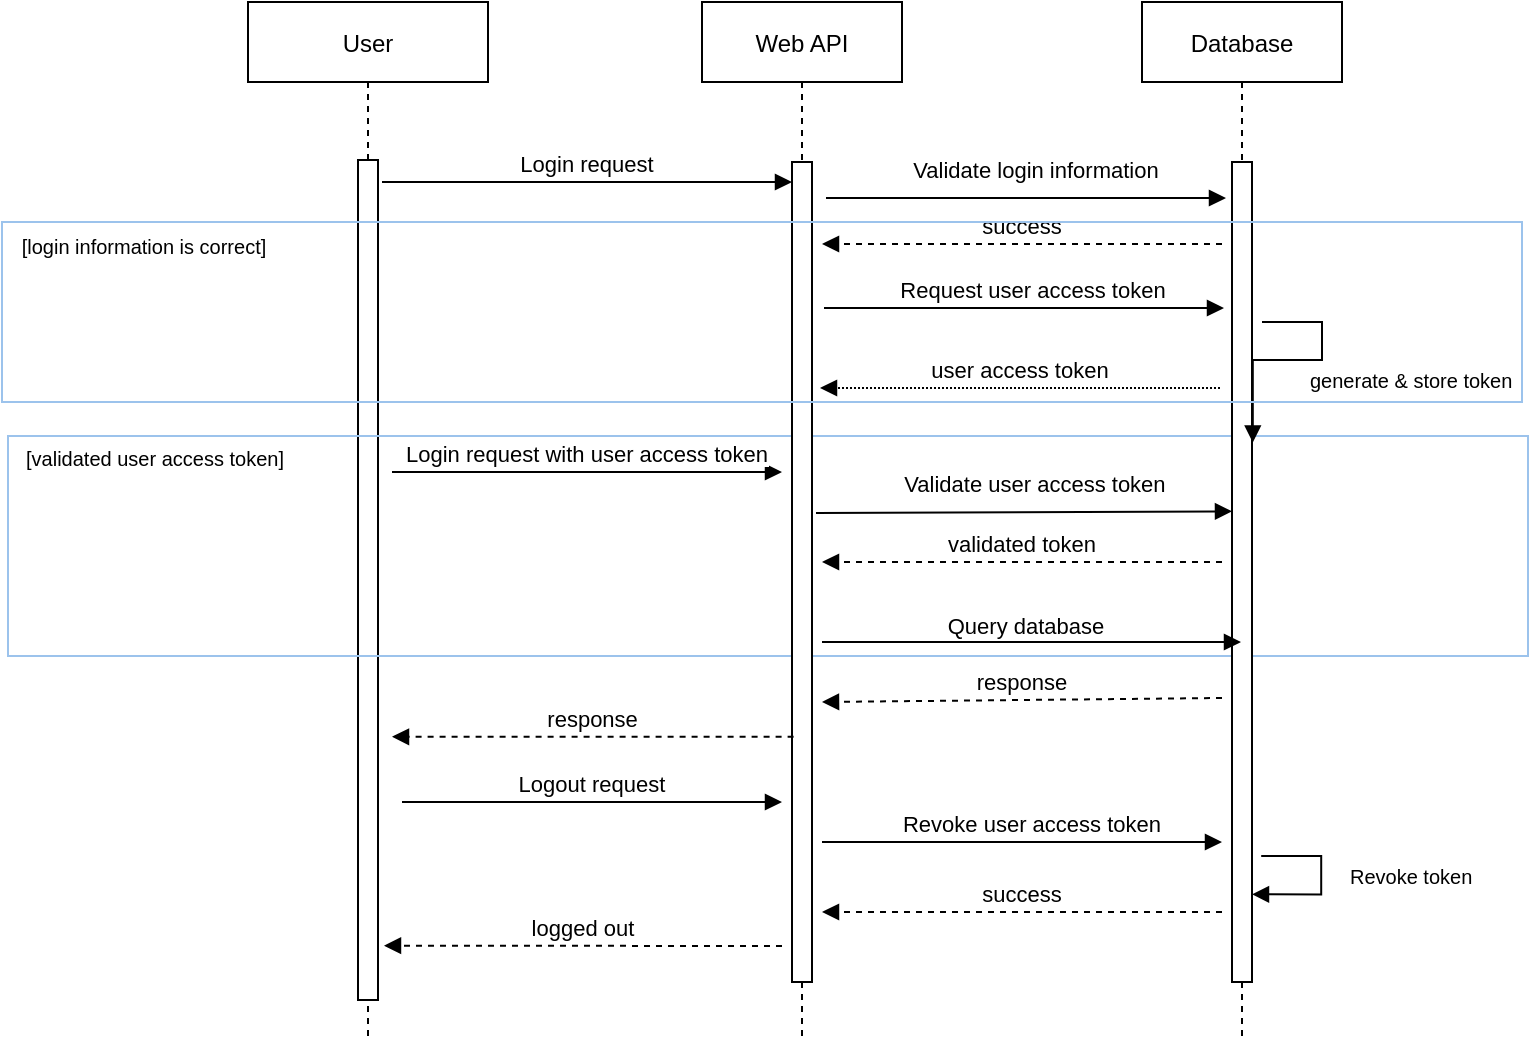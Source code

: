 <mxfile version="20.7.4" type="device"><diagram id="kgpKYQtTHZ0yAKxKKP6v" name="Page-1"><mxGraphModel dx="1355" dy="638" grid="1" gridSize="10" guides="1" tooltips="1" connect="1" arrows="1" fold="1" page="0" pageScale="1" pageWidth="850" pageHeight="1100" math="0" shadow="0"><root><mxCell id="0"/><mxCell id="1" parent="0"/><mxCell id="3nuBFxr9cyL0pnOWT2aG-1" value="User" style="shape=umlLifeline;perimeter=lifelinePerimeter;container=1;collapsible=0;recursiveResize=0;rounded=0;shadow=0;strokeWidth=1;" parent="1" vertex="1"><mxGeometry x="73" y="80" width="120" height="520" as="geometry"/></mxCell><mxCell id="3nuBFxr9cyL0pnOWT2aG-2" value="" style="points=[];perimeter=orthogonalPerimeter;rounded=0;shadow=0;strokeWidth=1;" parent="3nuBFxr9cyL0pnOWT2aG-1" vertex="1"><mxGeometry x="55" y="79" width="10" height="420" as="geometry"/></mxCell><mxCell id="4dWtBFIJ0YvtJSpq7eRu-30" value="" style="rounded=0;whiteSpace=wrap;html=1;fillColor=none;align=left;strokeColor=#9cc3ec;" vertex="1" parent="3nuBFxr9cyL0pnOWT2aG-1"><mxGeometry x="-120" y="217" width="760" height="110" as="geometry"/></mxCell><mxCell id="4dWtBFIJ0YvtJSpq7eRu-31" value="&lt;span style=&quot;text-align: left;&quot;&gt;&lt;font style=&quot;font-size: 10px;&quot;&gt;[validated user access token]&lt;/font&gt;&lt;/span&gt;" style="text;html=1;strokeColor=none;fillColor=none;align=center;verticalAlign=middle;whiteSpace=wrap;rounded=0;" vertex="1" parent="3nuBFxr9cyL0pnOWT2aG-1"><mxGeometry x="-113" y="213" width="133" height="30" as="geometry"/></mxCell><mxCell id="3nuBFxr9cyL0pnOWT2aG-8" value="" style="verticalAlign=bottom;endArrow=block;shadow=0;strokeWidth=1;" parent="3nuBFxr9cyL0pnOWT2aG-1" source="3nuBFxr9cyL0pnOWT2aG-2" target="3nuBFxr9cyL0pnOWT2aG-1" edge="1"><mxGeometry relative="1" as="geometry"><mxPoint x="265" y="130" as="sourcePoint"/><mxPoint as="offset"/></mxGeometry></mxCell><mxCell id="3nuBFxr9cyL0pnOWT2aG-5" value="Web API" style="shape=umlLifeline;perimeter=lifelinePerimeter;container=1;collapsible=0;recursiveResize=0;rounded=0;shadow=0;strokeWidth=1;" parent="1" vertex="1"><mxGeometry x="300" y="80" width="100" height="520" as="geometry"/></mxCell><mxCell id="3nuBFxr9cyL0pnOWT2aG-6" value="" style="points=[];perimeter=orthogonalPerimeter;rounded=0;shadow=0;strokeWidth=1;" parent="3nuBFxr9cyL0pnOWT2aG-5" vertex="1"><mxGeometry x="45" y="80" width="10" height="410" as="geometry"/></mxCell><mxCell id="4dWtBFIJ0YvtJSpq7eRu-16" value="Login request with user access token" style="verticalAlign=bottom;endArrow=block;shadow=0;strokeWidth=1;" edge="1" parent="3nuBFxr9cyL0pnOWT2aG-5"><mxGeometry relative="1" as="geometry"><mxPoint x="-155" y="235.0" as="sourcePoint"/><mxPoint x="40" y="235" as="targetPoint"/><mxPoint as="offset"/></mxGeometry></mxCell><mxCell id="4dWtBFIJ0YvtJSpq7eRu-1" value="Database" style="shape=umlLifeline;perimeter=lifelinePerimeter;container=1;collapsible=0;recursiveResize=0;rounded=0;shadow=0;strokeWidth=1;" vertex="1" parent="1"><mxGeometry x="520" y="80" width="100" height="520" as="geometry"/></mxCell><mxCell id="4dWtBFIJ0YvtJSpq7eRu-2" value="" style="points=[];perimeter=orthogonalPerimeter;rounded=0;shadow=0;strokeWidth=1;" vertex="1" parent="4dWtBFIJ0YvtJSpq7eRu-1"><mxGeometry x="45" y="80" width="10" height="410" as="geometry"/></mxCell><mxCell id="4dWtBFIJ0YvtJSpq7eRu-26" value="Revoke token" style="edgeStyle=orthogonalEdgeStyle;html=1;align=left;spacingLeft=2;endArrow=block;rounded=0;entryX=1.04;entryY=0.342;fontSize=10;entryDx=0;entryDy=0;entryPerimeter=0;" edge="1" parent="4dWtBFIJ0YvtJSpq7eRu-1"><mxGeometry x="-0.054" y="10" relative="1" as="geometry"><mxPoint x="59.6" y="427" as="sourcePoint"/><Array as="points"><mxPoint x="89.6" y="427"/><mxPoint x="89.6" y="446"/></Array><mxPoint x="55.0" y="446.18" as="targetPoint"/><mxPoint as="offset"/></mxGeometry></mxCell><mxCell id="4dWtBFIJ0YvtJSpq7eRu-3" value="Validate login information" style="verticalAlign=bottom;endArrow=block;shadow=0;strokeWidth=1;" edge="1" parent="1"><mxGeometry x="0.051" y="5" relative="1" as="geometry"><mxPoint x="362" y="178" as="sourcePoint"/><mxPoint x="562" y="178" as="targetPoint"/><mxPoint as="offset"/></mxGeometry></mxCell><mxCell id="4dWtBFIJ0YvtJSpq7eRu-5" value="success" style="verticalAlign=bottom;endArrow=block;shadow=0;strokeWidth=1;dashed=1;" edge="1" parent="1"><mxGeometry relative="1" as="geometry"><mxPoint x="560" y="201" as="sourcePoint"/><mxPoint x="360" y="201" as="targetPoint"/></mxGeometry></mxCell><mxCell id="4dWtBFIJ0YvtJSpq7eRu-9" value="&lt;span style=&quot;text-align: left;&quot;&gt;&lt;font style=&quot;font-size: 10px;&quot;&gt;[login information is correct]&lt;/font&gt;&lt;/span&gt;" style="text;html=1;strokeColor=none;fillColor=none;align=center;verticalAlign=middle;whiteSpace=wrap;rounded=0;" vertex="1" parent="1"><mxGeometry x="-44" y="187" width="130" height="30" as="geometry"/></mxCell><mxCell id="4dWtBFIJ0YvtJSpq7eRu-10" value="Request user access token" style="verticalAlign=bottom;endArrow=block;shadow=0;strokeWidth=1;" edge="1" parent="1"><mxGeometry x="0.047" relative="1" as="geometry"><mxPoint x="361" y="233" as="sourcePoint"/><mxPoint x="561" y="233" as="targetPoint"/><mxPoint as="offset"/></mxGeometry></mxCell><mxCell id="4dWtBFIJ0YvtJSpq7eRu-12" value="user access token" style="verticalAlign=bottom;endArrow=block;shadow=0;strokeWidth=1;dashed=1;dashPattern=1 1;" edge="1" parent="1"><mxGeometry relative="1" as="geometry"><mxPoint x="559" y="273" as="sourcePoint"/><mxPoint x="359" y="273" as="targetPoint"/></mxGeometry></mxCell><mxCell id="4dWtBFIJ0YvtJSpq7eRu-15" value="generate &amp;amp; store token&amp;nbsp;" style="edgeStyle=orthogonalEdgeStyle;html=1;align=left;spacingLeft=2;endArrow=block;rounded=0;entryX=1.04;entryY=0.342;fontSize=10;entryDx=0;entryDy=0;entryPerimeter=0;" edge="1" parent="1" target="4dWtBFIJ0YvtJSpq7eRu-2"><mxGeometry x="-0.054" y="10" relative="1" as="geometry"><mxPoint x="580" y="240" as="sourcePoint"/><Array as="points"><mxPoint x="610" y="240"/><mxPoint x="610" y="259"/></Array><mxPoint x="585" y="260" as="targetPoint"/><mxPoint as="offset"/></mxGeometry></mxCell><mxCell id="4dWtBFIJ0YvtJSpq7eRu-17" value="Validate user access token" style="verticalAlign=bottom;endArrow=block;shadow=0;strokeWidth=1;exitX=1.2;exitY=0.657;exitDx=0;exitDy=0;exitPerimeter=0;entryX=0;entryY=0.654;entryDx=0;entryDy=0;entryPerimeter=0;" edge="1" parent="1"><mxGeometry x="0.051" y="5" relative="1" as="geometry"><mxPoint x="357" y="335.53" as="sourcePoint"/><mxPoint x="565" y="334.66" as="targetPoint"/><mxPoint as="offset"/></mxGeometry></mxCell><mxCell id="4dWtBFIJ0YvtJSpq7eRu-18" value="validated token" style="verticalAlign=bottom;endArrow=block;shadow=0;strokeWidth=1;dashed=1;" edge="1" parent="1"><mxGeometry relative="1" as="geometry"><mxPoint x="560" y="360" as="sourcePoint"/><mxPoint x="360" y="360" as="targetPoint"/></mxGeometry></mxCell><mxCell id="4dWtBFIJ0YvtJSpq7eRu-20" value="Query database" style="verticalAlign=bottom;endArrow=block;shadow=0;strokeWidth=1;" edge="1" parent="1" target="4dWtBFIJ0YvtJSpq7eRu-1"><mxGeometry x="-0.027" y="-1" relative="1" as="geometry"><mxPoint x="360" y="400" as="sourcePoint"/><mxPoint x="568" y="420.0" as="targetPoint"/><mxPoint as="offset"/></mxGeometry></mxCell><mxCell id="4dWtBFIJ0YvtJSpq7eRu-21" value="response" style="verticalAlign=bottom;endArrow=block;shadow=0;strokeWidth=1;dashed=1;" edge="1" parent="1"><mxGeometry relative="1" as="geometry"><mxPoint x="560" y="428" as="sourcePoint"/><mxPoint x="360" y="430" as="targetPoint"/></mxGeometry></mxCell><mxCell id="4dWtBFIJ0YvtJSpq7eRu-23" value="Logout request" style="verticalAlign=bottom;endArrow=block;shadow=0;strokeWidth=1;" edge="1" parent="1"><mxGeometry relative="1" as="geometry"><mxPoint x="150" y="480.0" as="sourcePoint"/><mxPoint x="340" y="480" as="targetPoint"/><mxPoint as="offset"/></mxGeometry></mxCell><mxCell id="4dWtBFIJ0YvtJSpq7eRu-25" value="Revoke user access token" style="verticalAlign=bottom;endArrow=block;shadow=0;strokeWidth=1;" edge="1" parent="1"><mxGeometry x="0.048" relative="1" as="geometry"><mxPoint x="360" y="500" as="sourcePoint"/><mxPoint x="560" y="500" as="targetPoint"/><mxPoint as="offset"/></mxGeometry></mxCell><mxCell id="4dWtBFIJ0YvtJSpq7eRu-27" value="success" style="verticalAlign=bottom;endArrow=block;shadow=0;strokeWidth=1;dashed=1;" edge="1" parent="1"><mxGeometry relative="1" as="geometry"><mxPoint x="560" y="535" as="sourcePoint"/><mxPoint x="360" y="535" as="targetPoint"/></mxGeometry></mxCell><mxCell id="4dWtBFIJ0YvtJSpq7eRu-28" value="logged out" style="verticalAlign=bottom;endArrow=block;shadow=0;strokeWidth=1;dashed=1;entryX=0.5;entryY=0.942;entryDx=0;entryDy=0;entryPerimeter=0;" edge="1" parent="1"><mxGeometry relative="1" as="geometry"><mxPoint x="340" y="552" as="sourcePoint"/><mxPoint x="141" y="551.84" as="targetPoint"/></mxGeometry></mxCell><mxCell id="4dWtBFIJ0YvtJSpq7eRu-32" value="response" style="verticalAlign=bottom;endArrow=block;shadow=0;strokeWidth=1;dashed=1;exitX=0.08;exitY=0.718;exitDx=0;exitDy=0;exitPerimeter=0;" edge="1" parent="1"><mxGeometry relative="1" as="geometry"><mxPoint x="345.8" y="447.38" as="sourcePoint"/><mxPoint x="145" y="447.38" as="targetPoint"/></mxGeometry></mxCell><mxCell id="4dWtBFIJ0YvtJSpq7eRu-33" value="Login request" style="verticalAlign=bottom;endArrow=block;shadow=0;strokeWidth=1;" edge="1" parent="1"><mxGeometry relative="1" as="geometry"><mxPoint x="140" y="170" as="sourcePoint"/><mxPoint x="345" y="170" as="targetPoint"/><mxPoint as="offset"/></mxGeometry></mxCell><mxCell id="4dWtBFIJ0YvtJSpq7eRu-34" value="" style="rounded=0;whiteSpace=wrap;html=1;fillColor=none;align=left;strokeColor=#9cc3ec;" vertex="1" parent="1"><mxGeometry x="-50" y="190" width="760" height="90" as="geometry"/></mxCell></root></mxGraphModel></diagram></mxfile>